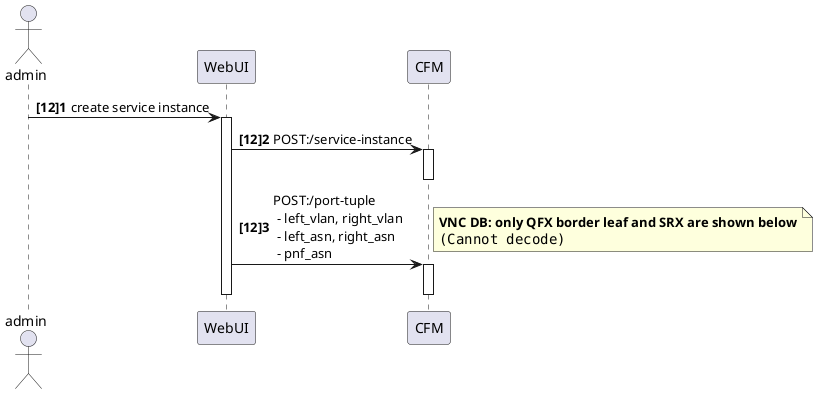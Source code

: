 @startuml
autonumber "<b>[12]"
actor admin
participant WebUI as ui
participant "CFM" as cfm

admin -> ui : create service instance
activate ui
    ui -> cfm : POST:/service-instance
    activate cfm
    deactivate cfm

    ui -> cfm : POST:/port-tuple\n - left_vlan, right_vlan\n - left_asn, right_asn\n - pnf_asn
    activate cfm
    deactivate cfm

    note right
    <b>VNC DB: only QFX border leaf and SRX are shown below</b>
    <img:images/pnf-chaining-data-model-04.png>
    end note
deactivate ui
@enduml